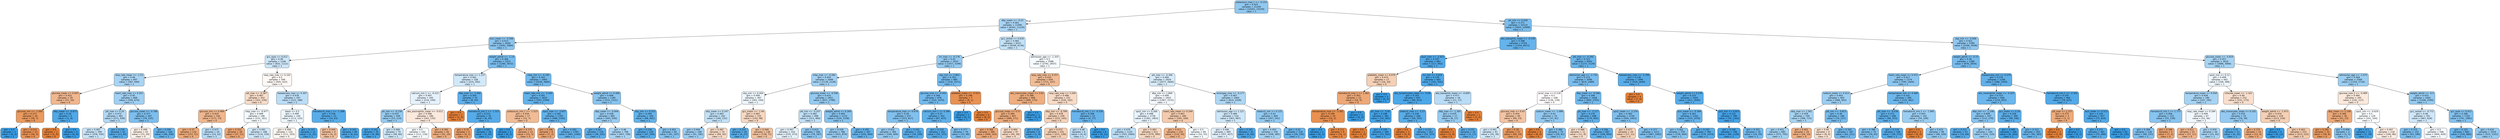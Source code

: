 digraph Tree {
node [shape=box, style="filled, rounded", color="black", fontname="helvetica"] ;
edge [fontname="helvetica"] ;
0 [label="potassium_max.1 <= -0.154\ngini = 0.425\nsamples = 21204\nvalue = [10261, 23229]\nclass = 1", fillcolor="#90c8f0"] ;
1 [label="dbp_mean <= -0.23\ngini = 0.461\nsamples = 11090\nvalue = [6341, 11220]\nclass = 1", fillcolor="#a9d4f4"] ;
0 -> 1 [labeldistance=2.5, labelangle=45, headlabel="True"] ;
2 [label="bun_mean <= -0.566\ngini = 0.413\nsamples = 4569\nvalue = [2092, 5084]\nclass = 1", fillcolor="#8ac5f0"] ;
1 -> 2 ;
3 [label="gcs_eyes <= 0.412\ngini = 0.49\nsamples = 1246\nvalue = [832, 1112]\nclass = 1", fillcolor="#cde6f8"] ;
2 -> 3 ;
4 [label="resp_rate_mean <= -1.53\ngini = 0.46\nsamples = 697\nvalue = [387, 690]\nclass = 1", fillcolor="#a8d4f4"] ;
3 -> 4 ;
5 [label="glucose_mean <= 0.043\ngini = 0.422\nsamples = 29\nvalue = [37, 16]\nclass = 0", fillcolor="#f0b78f"] ;
4 -> 5 ;
6 [label="glucose_min <= -1.092\ngini = 0.273\nsamples = 24\nvalue = [36, 7]\nclass = 0", fillcolor="#ea9a5f"] ;
5 -> 6 ;
7 [label="gini = 0.0\nsamples = 1\nvalue = [0, 2]\nclass = 1", fillcolor="#399de5"] ;
6 -> 7 ;
8 [label="gini = 0.214\nsamples = 23\nvalue = [36, 5]\nclass = 0", fillcolor="#e99254"] ;
6 -> 8 ;
9 [label="dbp_mean <= -0.873\ngini = 0.18\nsamples = 5\nvalue = [1, 9]\nclass = 1", fillcolor="#4fa8e8"] ;
5 -> 9 ;
10 [label="gini = 0.0\nsamples = 1\nvalue = [1, 0]\nclass = 0", fillcolor="#e58139"] ;
9 -> 10 ;
11 [label="gini = 0.0\nsamples = 4\nvalue = [0, 9]\nclass = 1", fillcolor="#399de5"] ;
9 -> 11 ;
12 [label="heart_rate_max <= 0.201\ngini = 0.45\nsamples = 668\nvalue = [350, 674]\nclass = 1", fillcolor="#a0d0f3"] ;
4 -> 12 ;
13 [label="ptt_max <= 0.16\ngini = 0.472\nsamples = 461\nvalue = [271, 439]\nclass = 1", fillcolor="#b3d9f5"] ;
12 -> 13 ;
14 [label="gini = 0.487\nsamples = 399\nvalue = [258, 356]\nclass = 1", fillcolor="#c8e4f8"] ;
13 -> 14 ;
15 [label="gini = 0.234\nsamples = 62\nvalue = [13, 83]\nclass = 1", fillcolor="#58ace9"] ;
13 -> 15 ;
16 [label="glucose_mean <= -0.788\ngini = 0.377\nsamples = 207\nvalue = [79, 235]\nclass = 1", fillcolor="#7cbeee"] ;
12 -> 16 ;
17 [label="gini = 0.498\nsamples = 43\nvalue = [33, 29]\nclass = 0", fillcolor="#fcf0e7"] ;
16 -> 17 ;
18 [label="gini = 0.298\nsamples = 164\nvalue = [46, 206]\nclass = 1", fillcolor="#65b3eb"] ;
16 -> 18 ;
19 [label="resp_rate_max <= 0.102\ngini = 0.5\nsamples = 549\nvalue = [445, 422]\nclass = 0", fillcolor="#fef8f5"] ;
3 -> 19 ;
20 [label="ptt_max <= -0.387\ngini = 0.487\nsamples = 352\nvalue = [322, 234]\nclass = 0", fillcolor="#f8ddc9"] ;
19 -> 20 ;
21 [label="glucose_min <= 0.489\ngini = 0.419\nsamples = 156\nvalue = [171, 73]\nclass = 0", fillcolor="#f0b78e"] ;
20 -> 21 ;
22 [label="gini = 0.37\nsamples = 132\nvalue = [157, 51]\nclass = 0", fillcolor="#edaa79"] ;
21 -> 22 ;
23 [label="gini = 0.475\nsamples = 24\nvalue = [14, 22]\nclass = 1", fillcolor="#b7dbf6"] ;
21 -> 23 ;
24 [label="mbp_max <= -0.977\ngini = 0.499\nsamples = 196\nvalue = [151, 161]\nclass = 1", fillcolor="#f3f9fd"] ;
20 -> 24 ;
25 [label="gini = 0.353\nsamples = 28\nvalue = [37, 11]\nclass = 0", fillcolor="#eda674"] ;
24 -> 25 ;
26 [label="gini = 0.491\nsamples = 168\nvalue = [114, 150]\nclass = 1", fillcolor="#cfe7f9"] ;
24 -> 26 ;
27 [label="baseexcess_max <= 0.307\ngini = 0.478\nsamples = 197\nvalue = [123, 188]\nclass = 1", fillcolor="#bbddf6"] ;
19 -> 27 ;
28 [label="black <= 0.5\ngini = 0.499\nsamples = 144\nvalue = [113, 125]\nclass = 1", fillcolor="#ecf6fd"] ;
27 -> 28 ;
29 [label="gini = 0.499\nsamples = 132\nvalue = [111, 103]\nclass = 0", fillcolor="#fdf6f1"] ;
28 -> 29 ;
30 [label="gini = 0.153\nsamples = 12\nvalue = [2, 22]\nclass = 1", fillcolor="#4ba6e7"] ;
28 -> 30 ;
31 [label="hematocrit_max.1 <= -1.288\ngini = 0.236\nsamples = 53\nvalue = [10, 63]\nclass = 1", fillcolor="#58ade9"] ;
27 -> 31 ;
32 [label="gini = 0.444\nsamples = 4\nvalue = [4, 2]\nclass = 0", fillcolor="#f2c09c"] ;
31 -> 32 ;
33 [label="gini = 0.163\nsamples = 49\nvalue = [6, 61]\nclass = 1", fillcolor="#4ca7e8"] ;
31 -> 33 ;
34 [label="weight_admit <= -1.14\ngini = 0.366\nsamples = 3323\nvalue = [1260, 3972]\nclass = 1", fillcolor="#78bced"] ;
2 -> 34 ;
35 [label="temperature_max <= 1.137\ngini = 0.491\nsamples = 328\nvalue = [224, 292]\nclass = 1", fillcolor="#d1e8f9"] ;
34 -> 35 ;
36 [label="calcium_min.1 <= -0.221\ngini = 0.497\nsamples = 295\nvalue = [216, 249]\nclass = 1", fillcolor="#e5f2fc"] ;
35 -> 36 ;
37 [label="ph_min <= -0.158\ngini = 0.433\nsamples = 109\nvalue = [53, 114]\nclass = 1", fillcolor="#95cbf1"] ;
36 -> 37 ;
38 [label="gini = 0.142\nsamples = 35\nvalue = [4, 48]\nclass = 1", fillcolor="#49a5e7"] ;
37 -> 38 ;
39 [label="gini = 0.489\nsamples = 74\nvalue = [49, 66]\nclass = 1", fillcolor="#cce6f8"] ;
37 -> 39 ;
40 [label="abs_eosinophils_mean <= -0.011\ngini = 0.496\nsamples = 186\nvalue = [163, 135]\nclass = 0", fillcolor="#fbe9dd"] ;
36 -> 40 ;
41 [label="gini = 0.5\nsamples = 142\nvalue = [111, 116]\nclass = 1", fillcolor="#f6fbfe"] ;
40 -> 41 ;
42 [label="gini = 0.392\nsamples = 44\nvalue = [52, 19]\nclass = 0", fillcolor="#eeaf81"] ;
40 -> 42 ;
43 [label="dbp_max <= -1.492\ngini = 0.265\nsamples = 33\nvalue = [8, 43]\nclass = 1", fillcolor="#5eafea"] ;
35 -> 43 ;
44 [label="gini = 0.0\nsamples = 1\nvalue = [2, 0]\nclass = 0", fillcolor="#e58139"] ;
43 -> 44 ;
45 [label="hematocrit_min.1 <= -1.315\ngini = 0.215\nsamples = 32\nvalue = [6, 43]\nclass = 1", fillcolor="#55abe9"] ;
43 -> 45 ;
46 [label="gini = 0.32\nsamples = 4\nvalue = [4, 1]\nclass = 0", fillcolor="#eca06a"] ;
45 -> 46 ;
47 [label="gini = 0.087\nsamples = 28\nvalue = [2, 42]\nclass = 1", fillcolor="#42a2e6"] ;
45 -> 47 ;
48 [label="mbp_min <= -0.185\ngini = 0.343\nsamples = 2995\nvalue = [1036, 3680]\nclass = 1", fillcolor="#71b9ec"] ;
34 -> 48 ;
49 [label="heart_rate_min <= -2.426\ngini = 0.291\nsamples = 1810\nvalue = [503, 2349]\nclass = 1", fillcolor="#63b2eb"] ;
48 -> 49 ;
50 [label="potassium_min.1 <= -1.523\ngini = 0.434\nsamples = 17\nvalue = [15, 7]\nclass = 0", fillcolor="#f1bc95"] ;
49 -> 50 ;
51 [label="gini = 0.0\nsamples = 2\nvalue = [0, 2]\nclass = 1", fillcolor="#399de5"] ;
50 -> 51 ;
52 [label="gini = 0.375\nsamples = 15\nvalue = [15, 5]\nclass = 0", fillcolor="#eeab7b"] ;
50 -> 52 ;
53 [label="spo2_max <= -3.657\ngini = 0.285\nsamples = 1793\nvalue = [488, 2342]\nclass = 1", fillcolor="#62b1ea"] ;
49 -> 53 ;
54 [label="gini = 0.346\nsamples = 8\nvalue = [7, 2]\nclass = 0", fillcolor="#eca572"] ;
53 -> 54 ;
55 [label="gini = 0.283\nsamples = 1785\nvalue = [481, 2340]\nclass = 1", fillcolor="#62b1ea"] ;
53 -> 55 ;
56 [label="weight_admit <= 0.408\ngini = 0.408\nsamples = 1185\nvalue = [533, 1331]\nclass = 1", fillcolor="#88c4ef"] ;
48 -> 56 ;
57 [label="dbp_mean <= -0.944\ngini = 0.438\nsamples = 865\nvalue = [445, 930]\nclass = 1", fillcolor="#98ccf1"] ;
56 -> 57 ;
58 [label="gini = 0.267\nsamples = 159\nvalue = [38, 202]\nclass = 1", fillcolor="#5eafea"] ;
57 -> 58 ;
59 [label="gini = 0.46\nsamples = 706\nvalue = [407, 728]\nclass = 1", fillcolor="#a8d4f4"] ;
57 -> 59 ;
60 [label="sbp_min <= 0.553\ngini = 0.295\nsamples = 320\nvalue = [88, 401]\nclass = 1", fillcolor="#64b3eb"] ;
56 -> 60 ;
61 [label="gini = 0.238\nsamples = 228\nvalue = [47, 294]\nclass = 1", fillcolor="#59ade9"] ;
60 -> 61 ;
62 [label="gini = 0.401\nsamples = 92\nvalue = [41, 107]\nclass = 1", fillcolor="#85c3ef"] ;
60 -> 62 ;
63 [label="gcs_verbal <= 0.618\ngini = 0.483\nsamples = 6521\nvalue = [4249, 6136]\nclass = 1", fillcolor="#c2e1f7"] ;
1 -> 63 ;
64 [label="inr_max <= -0.178\ngini = 0.43\nsamples = 2933\nvalue = [1457, 3199]\nclass = 1", fillcolor="#93caf1"] ;
63 -> 64 ;
65 [label="mbp_max <= -0.282\ngini = 0.454\nsamples = 2048\nvalue = [1139, 2128]\nclass = 1", fillcolor="#a3d1f3"] ;
64 -> 65 ;
66 [label="sbp_min <= 0.264\ngini = 0.499\nsamples = 397\nvalue = [302, 330]\nclass = 1", fillcolor="#eef7fd"] ;
65 -> 66 ;
67 [label="dbp_mean <= 0.247\ngini = 0.483\nsamples = 242\nvalue = [160, 232]\nclass = 1", fillcolor="#c2e1f7"] ;
66 -> 67 ;
68 [label="gini = 0.444\nsamples = 168\nvalue = [91, 182]\nclass = 1", fillcolor="#9ccef2"] ;
67 -> 68 ;
69 [label="gini = 0.487\nsamples = 74\nvalue = [69, 50]\nclass = 0", fillcolor="#f8dcc8"] ;
67 -> 69 ;
70 [label="gcs_motor <= -1.44\ngini = 0.483\nsamples = 155\nvalue = [142, 98]\nclass = 0", fillcolor="#f7d8c2"] ;
66 -> 70 ;
71 [label="gini = 0.225\nsamples = 19\nvalue = [4, 27]\nclass = 1", fillcolor="#56ace9"] ;
70 -> 71 ;
72 [label="gini = 0.449\nsamples = 136\nvalue = [138, 71]\nclass = 0", fillcolor="#f2c29f"] ;
70 -> 72 ;
73 [label="glucose_mean <= -0.596\ngini = 0.433\nsamples = 1651\nvalue = [837, 1798]\nclass = 1", fillcolor="#95cbf1"] ;
65 -> 73 ;
74 [label="ptt_min <= -0.207\ngini = 0.482\nsamples = 498\nvalue = [313, 460]\nclass = 1", fillcolor="#c0e0f7"] ;
73 -> 74 ;
75 [label="gini = 0.497\nsamples = 332\nvalue = [235, 273]\nclass = 1", fillcolor="#e3f1fb"] ;
74 -> 75 ;
76 [label="gini = 0.415\nsamples = 166\nvalue = [78, 187]\nclass = 1", fillcolor="#8cc6f0"] ;
74 -> 76 ;
77 [label="weight_admit <= 0.269\ngini = 0.404\nsamples = 1153\nvalue = [524, 1338]\nclass = 1", fillcolor="#87c3ef"] ;
73 -> 77 ;
78 [label="gini = 0.439\nsamples = 786\nvalue = [422, 874]\nclass = 1", fillcolor="#99ccf2"] ;
77 -> 78 ;
79 [label="gini = 0.295\nsamples = 367\nvalue = [102, 464]\nclass = 1", fillcolor="#65b3eb"] ;
77 -> 79 ;
80 [label="sbp_min <= 2.863\ngini = 0.353\nsamples = 885\nvalue = [318, 1071]\nclass = 1", fillcolor="#74baed"] ;
64 -> 80 ;
81 [label="glucose_max <= -0.002\ngini = 0.348\nsamples = 878\nvalue = [310, 1070]\nclass = 1", fillcolor="#72b9ed"] ;
80 -> 81 ;
82 [label="temperature_max <= 0.678\ngini = 0.39\nsamples = 537\nvalue = [223, 617]\nclass = 1", fillcolor="#81c0ee"] ;
81 -> 82 ;
83 [label="gini = 0.432\nsamples = 394\nvalue = [189, 409]\nclass = 1", fillcolor="#94caf1"] ;
82 -> 83 ;
84 [label="gini = 0.242\nsamples = 143\nvalue = [34, 208]\nclass = 1", fillcolor="#59ade9"] ;
82 -> 84 ;
85 [label="calcium_min.1 <= 0.386\ngini = 0.27\nsamples = 341\nvalue = [87, 453]\nclass = 1", fillcolor="#5fb0ea"] ;
81 -> 85 ;
86 [label="gini = 0.229\nsamples = 262\nvalue = [54, 355]\nclass = 1", fillcolor="#57ace9"] ;
85 -> 86 ;
87 [label="gini = 0.377\nsamples = 79\nvalue = [33, 98]\nclass = 1", fillcolor="#7cbeee"] ;
85 -> 87 ;
88 [label="platelets_mean <= -0.913\ngini = 0.198\nsamples = 7\nvalue = [8, 1]\nclass = 0", fillcolor="#e89152"] ;
80 -> 88 ;
89 [label="gini = 0.0\nsamples = 1\nvalue = [0, 1]\nclass = 1", fillcolor="#399de5"] ;
88 -> 89 ;
90 [label="gini = 0.0\nsamples = 6\nvalue = [8, 0]\nclass = 0", fillcolor="#e58139"] ;
88 -> 90 ;
91 [label="admission_age <= -1.325\ngini = 0.5\nsamples = 3588\nvalue = [2792, 2937]\nclass = 1", fillcolor="#f5fafe"] ;
63 -> 91 ;
92 [label="resp_rate_max <= 0.257\ngini = 0.435\nsamples = 659\nvalue = [715, 337]\nclass = 0", fillcolor="#f1bc96"] ;
91 -> 92 ;
93 [label="abs_monocytes_mean <= 3.62\ngini = 0.388\nsamples = 408\nvalue = [489, 175]\nclass = 0", fillcolor="#eeae80"] ;
92 -> 93 ;
94 [label="glucose_mean <= 0.51\ngini = 0.384\nsamples = 407\nvalue = [489, 171]\nclass = 0", fillcolor="#eead7e"] ;
93 -> 94 ;
95 [label="gini = 0.366\nsamples = 360\nvalue = [449, 143]\nclass = 0", fillcolor="#eda978"] ;
94 -> 95 ;
96 [label="gini = 0.484\nsamples = 47\nvalue = [40, 28]\nclass = 0", fillcolor="#f7d9c4"] ;
94 -> 96 ;
97 [label="gini = 0.0\nsamples = 1\nvalue = [0, 4]\nclass = 1", fillcolor="#399de5"] ;
93 -> 97 ;
98 [label="resp_rate_max <= 3.209\ngini = 0.486\nsamples = 251\nvalue = [226, 162]\nclass = 0", fillcolor="#f8dbc7"] ;
92 -> 98 ;
99 [label="dbp_min <= -0.799\ngini = 0.478\nsamples = 239\nvalue = [222, 145]\nclass = 0", fillcolor="#f6d3ba"] ;
98 -> 99 ;
100 [label="gini = 0.18\nsamples = 8\nvalue = [1, 9]\nclass = 1", fillcolor="#4fa8e8"] ;
99 -> 100 ;
101 [label="gini = 0.472\nsamples = 231\nvalue = [221, 136]\nclass = 0", fillcolor="#f5cfb3"] ;
99 -> 101 ;
102 [label="hematocrit_min.1 <= -0.328\ngini = 0.308\nsamples = 12\nvalue = [4, 17]\nclass = 1", fillcolor="#68b4eb"] ;
98 -> 102 ;
103 [label="gini = 0.48\nsamples = 6\nvalue = [4, 6]\nclass = 1", fillcolor="#bddef6"] ;
102 -> 103 ;
104 [label="gini = 0.0\nsamples = 6\nvalue = [0, 11]\nclass = 1", fillcolor="#399de5"] ;
102 -> 104 ;
105 [label="ptt_max <= -0.306\ngini = 0.494\nsamples = 2929\nvalue = [2077, 2600]\nclass = 1", fillcolor="#d7ebfa"] ;
91 -> 105 ;
106 [label="dbp_min <= 1.869\ngini = 0.499\nsamples = 1925\nvalue = [1467, 1572]\nclass = 1", fillcolor="#f2f8fd"] ;
105 -> 106 ;
107 [label="spo2_min <= 0.268\ngini = 0.498\nsamples = 1736\nvalue = [1282, 1463]\nclass = 1", fillcolor="#e7f3fc"] ;
106 -> 107 ;
108 [label="gini = 0.479\nsamples = 1125\nvalue = [703, 1064]\nclass = 1", fillcolor="#bcdef6"] ;
107 -> 108 ;
109 [label="gini = 0.483\nsamples = 611\nvalue = [579, 399]\nclass = 0", fillcolor="#f7d8c1"] ;
107 -> 109 ;
110 [label="heart_rate_mean <= 0.244\ngini = 0.467\nsamples = 189\nvalue = [185, 109]\nclass = 0", fillcolor="#f4cbae"] ;
106 -> 110 ;
111 [label="gini = 0.411\nsamples = 120\nvalue = [133, 54]\nclass = 0", fillcolor="#f0b489"] ;
110 -> 111 ;
112 [label="gini = 0.5\nsamples = 69\nvalue = [52, 55]\nclass = 1", fillcolor="#f4fafe"] ;
110 -> 112 ;
113 [label="aniongap_max <= -0.177\ngini = 0.467\nsamples = 1004\nvalue = [610, 1028]\nclass = 1", fillcolor="#aed7f4"] ;
105 -> 113 ;
114 [label="admission_age <= 1.121\ngini = 0.489\nsamples = 510\nvalue = [363, 487]\nclass = 1", fillcolor="#cde6f8"] ;
113 -> 114 ;
115 [label="gini = 0.496\nsamples = 469\nvalue = [357, 427]\nclass = 1", fillcolor="#dfeffb"] ;
114 -> 115 ;
116 [label="gini = 0.165\nsamples = 41\nvalue = [6, 60]\nclass = 1", fillcolor="#4da7e8"] ;
114 -> 116 ;
117 [label="totalco2_min <= 0.122\ngini = 0.43\nsamples = 494\nvalue = [247, 541]\nclass = 1", fillcolor="#93caf1"] ;
113 -> 117 ;
118 [label="gini = 0.455\nsamples = 376\nvalue = [208, 385]\nclass = 1", fillcolor="#a4d2f3"] ;
117 -> 118 ;
119 [label="gini = 0.32\nsamples = 118\nvalue = [39, 156]\nclass = 1", fillcolor="#6ab6ec"] ;
117 -> 119 ;
120 [label="ph_min <= 0.058\ngini = 0.371\nsamples = 10114\nvalue = [3920, 12009]\nclass = 1", fillcolor="#7abded"] ;
0 -> 120 [labeldistance=2.5, labelangle=-45, headlabel="False"] ;
121 [label="abs_basophils_mean <= -0.539\ngini = 0.298\nsamples = 4724\nvalue = [1354, 6071]\nclass = 1", fillcolor="#65b3eb"] ;
120 -> 121 ;
122 [label="spo2_max <= -2.923\ngini = 0.197\nsamples = 682\nvalue = [117, 942]\nclass = 1", fillcolor="#52a9e8"] ;
121 -> 122 ;
123 [label="platelets_mean <= 0.079\ngini = 0.473\nsamples = 17\nvalue = [16, 10]\nclass = 0", fillcolor="#f5d0b5"] ;
122 -> 123 ;
124 [label="hematocrit_max.1 <= 1.362\ngini = 0.363\nsamples = 12\nvalue = [16, 5]\nclass = 0", fillcolor="#eda877"] ;
123 -> 124 ;
125 [label="temperature_max <= -3.381\ngini = 0.198\nsamples = 10\nvalue = [16, 2]\nclass = 0", fillcolor="#e89152"] ;
124 -> 125 ;
126 [label="gini = 0.0\nsamples = 1\nvalue = [0, 1]\nclass = 1", fillcolor="#399de5"] ;
125 -> 126 ;
127 [label="gini = 0.111\nsamples = 9\nvalue = [16, 1]\nclass = 0", fillcolor="#e78945"] ;
125 -> 127 ;
128 [label="gini = 0.0\nsamples = 2\nvalue = [0, 3]\nclass = 1", fillcolor="#399de5"] ;
124 -> 128 ;
129 [label="gini = 0.0\nsamples = 5\nvalue = [0, 5]\nclass = 1", fillcolor="#399de5"] ;
123 -> 129 ;
130 [label="inr_min <= 3.624\ngini = 0.176\nsamples = 665\nvalue = [101, 932]\nclass = 1", fillcolor="#4ea8e8"] ;
122 -> 130 ;
131 [label="abs_lymphocytes_mean <= -0.08\ngini = 0.163\nsamples = 647\nvalue = [90, 915]\nclass = 1", fillcolor="#4ca7e8"] ;
130 -> 131 ;
132 [label="ph_max <= -5.92\ngini = 0.108\nsamples = 381\nvalue = [34, 562]\nclass = 1", fillcolor="#45a3e7"] ;
131 -> 132 ;
133 [label="gini = 0.0\nsamples = 1\nvalue = [1, 0]\nclass = 0", fillcolor="#e58139"] ;
132 -> 133 ;
134 [label="gini = 0.105\nsamples = 380\nvalue = [33, 562]\nclass = 1", fillcolor="#45a3e7"] ;
132 -> 134 ;
135 [label="totalco2_max <= -3.23\ngini = 0.236\nsamples = 266\nvalue = [56, 353]\nclass = 1", fillcolor="#58ade9"] ;
131 -> 135 ;
136 [label="gini = 0.0\nsamples = 3\nvalue = [4, 0]\nclass = 0", fillcolor="#e58139"] ;
135 -> 136 ;
137 [label="gini = 0.224\nsamples = 263\nvalue = [52, 353]\nclass = 1", fillcolor="#56abe9"] ;
135 -> 137 ;
138 [label="abs_basophils_mean <= -0.609\ngini = 0.477\nsamples = 18\nvalue = [11, 17]\nclass = 1", fillcolor="#b9dcf6"] ;
130 -> 138 ;
139 [label="dbp_max <= -1.365\ngini = 0.435\nsamples = 17\nvalue = [8, 17]\nclass = 1", fillcolor="#96cbf1"] ;
138 -> 139 ;
140 [label="gini = 0.0\nsamples = 3\nvalue = [5, 0]\nclass = 0", fillcolor="#e58139"] ;
139 -> 140 ;
141 [label="gini = 0.255\nsamples = 14\nvalue = [3, 17]\nclass = 1", fillcolor="#5caeea"] ;
139 -> 141 ;
142 [label="gini = 0.0\nsamples = 1\nvalue = [3, 0]\nclass = 0", fillcolor="#e58139"] ;
138 -> 142 ;
143 [label="ptt_max <= -0.292\ngini = 0.313\nsamples = 4042\nvalue = [1237, 5129]\nclass = 1", fillcolor="#69b5eb"] ;
121 -> 143 ;
144 [label="admission_age <= -1.732\ngini = 0.373\nsamples = 2096\nvalue = [819, 2489]\nclass = 1", fillcolor="#7abdee"] ;
143 -> 144 ;
145 [label="pco2_max <= 0.118\ngini = 0.5\nsamples = 168\nvalue = [136, 134]\nclass = 0", fillcolor="#fffdfc"] ;
144 -> 145 ;
146 [label="glucose_max <= 0.43\ngini = 0.454\nsamples = 94\nvalue = [99, 53]\nclass = 0", fillcolor="#f3c4a3"] ;
145 -> 146 ;
147 [label="gini = 0.491\nsamples = 43\nvalue = [30, 39]\nclass = 1", fillcolor="#d1e8f9"] ;
146 -> 147 ;
148 [label="gini = 0.28\nsamples = 51\nvalue = [69, 14]\nclass = 0", fillcolor="#ea9b61"] ;
146 -> 148 ;
149 [label="sodium_mean <= -1.088\ngini = 0.43\nsamples = 74\nvalue = [37, 81]\nclass = 1", fillcolor="#93caf1"] ;
145 -> 149 ;
150 [label="gini = 0.0\nsamples = 4\nvalue = [8, 0]\nclass = 0", fillcolor="#e58139"] ;
149 -> 150 ;
151 [label="gini = 0.388\nsamples = 70\nvalue = [29, 81]\nclass = 1", fillcolor="#80c0ee"] ;
149 -> 151 ;
152 [label="dbp_mean <= -0.566\ngini = 0.349\nsamples = 1928\nvalue = [683, 2355]\nclass = 1", fillcolor="#72b9ed"] ;
144 -> 152 ;
153 [label="ph_max <= -3.117\ngini = 0.276\nsamples = 698\nvalue = [179, 902]\nclass = 1", fillcolor="#60b0ea"] ;
152 -> 153 ;
154 [label="gini = 0.488\nsamples = 11\nvalue = [11, 8]\nclass = 0", fillcolor="#f8ddc9"] ;
153 -> 154 ;
155 [label="gini = 0.266\nsamples = 687\nvalue = [168, 894]\nclass = 1", fillcolor="#5eafea"] ;
153 -> 155 ;
156 [label="spo2_mean <= -2.234\ngini = 0.382\nsamples = 1230\nvalue = [504, 1453]\nclass = 1", fillcolor="#7ebfee"] ;
152 -> 156 ;
157 [label="gini = 0.477\nsamples = 19\nvalue = [17, 11]\nclass = 0", fillcolor="#f6d3b9"] ;
156 -> 157 ;
158 [label="gini = 0.377\nsamples = 1211\nvalue = [487, 1442]\nclass = 1", fillcolor="#7cbeee"] ;
156 -> 158 ;
159 [label="baseexcess_max <= -5.789\ngini = 0.236\nsamples = 1946\nvalue = [418, 2640]\nclass = 1", fillcolor="#58ade9"] ;
143 -> 159 ;
160 [label="gini = 0.0\nsamples = 4\nvalue = [7, 0]\nclass = 0", fillcolor="#e58139"] ;
159 -> 160 ;
161 [label="weight_admit <= 0.239\ngini = 0.233\nsamples = 1942\nvalue = [411, 2640]\nclass = 1", fillcolor="#58ace9"] ;
159 -> 161 ;
162 [label="bun_mean <= -0.394\ngini = 0.301\nsamples = 1162\nvalue = [335, 1478]\nclass = 1", fillcolor="#66b3eb"] ;
161 -> 162 ;
163 [label="gini = 0.402\nsamples = 378\nvalue = [156, 404]\nclass = 1", fillcolor="#85c3ef"] ;
162 -> 163 ;
164 [label="gini = 0.245\nsamples = 784\nvalue = [179, 1074]\nclass = 1", fillcolor="#5aade9"] ;
162 -> 164 ;
165 [label="po2_min <= 0.953\ngini = 0.115\nsamples = 780\nvalue = [76, 1162]\nclass = 1", fillcolor="#46a3e7"] ;
161 -> 165 ;
166 [label="gini = 0.104\nsamples = 748\nvalue = [66, 1128]\nclass = 1", fillcolor="#45a3e7"] ;
165 -> 166 ;
167 [label="gini = 0.351\nsamples = 32\nvalue = [10, 34]\nclass = 1", fillcolor="#73baed"] ;
165 -> 167 ;
168 [label="sbp_min <= -0.068\ngini = 0.421\nsamples = 5390\nvalue = [2566, 5938]\nclass = 1", fillcolor="#8fc7f0"] ;
120 -> 168 ;
169 [label="weight_admit <= -0.15\ngini = 0.36\nsamples = 2380\nvalue = [878, 2854]\nclass = 1", fillcolor="#76bbed"] ;
168 -> 169 ;
170 [label="heart_rate_mean <= 0.472\ngini = 0.417\nsamples = 1274\nvalue = [590, 1404]\nclass = 1", fillcolor="#8cc6f0"] ;
169 -> 170 ;
171 [label="sodium_mean <= 0.413\ngini = 0.443\nsamples = 905\nvalue = [468, 942]\nclass = 1", fillcolor="#9bcef2"] ;
170 -> 171 ;
172 [label="dbp_max <= 1.581\ngini = 0.459\nsamples = 709\nvalue = [398, 715]\nclass = 1", fillcolor="#a7d4f3"] ;
171 -> 172 ;
173 [label="gini = 0.452\nsamples = 685\nvalue = [372, 705]\nclass = 1", fillcolor="#a1d1f3"] ;
172 -> 173 ;
174 [label="gini = 0.401\nsamples = 24\nvalue = [26, 10]\nclass = 0", fillcolor="#efb185"] ;
172 -> 174 ;
175 [label="ptt_min <= -0.813\ngini = 0.36\nsamples = 196\nvalue = [70, 227]\nclass = 1", fillcolor="#76bbed"] ;
171 -> 175 ;
176 [label="gini = 0.49\nsamples = 9\nvalue = [8, 6]\nclass = 0", fillcolor="#f8e0ce"] ;
175 -> 176 ;
177 [label="gini = 0.342\nsamples = 187\nvalue = [62, 221]\nclass = 1", fillcolor="#71b8ec"] ;
175 -> 177 ;
178 [label="temperature_min <= 0.486\ngini = 0.331\nsamples = 369\nvalue = [122, 462]\nclass = 1", fillcolor="#6db7ec"] ;
170 -> 178 ;
179 [label="ptt_max <= -0.436\ngini = 0.271\nsamples = 268\nvalue = [68, 353]\nclass = 1", fillcolor="#5fb0ea"] ;
178 -> 179 ;
180 [label="gini = 0.388\nsamples = 72\nvalue = [29, 81]\nclass = 1", fillcolor="#80c0ee"] ;
179 -> 180 ;
181 [label="gini = 0.219\nsamples = 196\nvalue = [39, 272]\nclass = 1", fillcolor="#55abe9"] ;
179 -> 181 ;
182 [label="hematocrit_min.1 <= -1.995\ngini = 0.443\nsamples = 101\nvalue = [54, 109]\nclass = 1", fillcolor="#9bcef2"] ;
178 -> 182 ;
183 [label="gini = 0.0\nsamples = 2\nvalue = [6, 0]\nclass = 0", fillcolor="#e58139"] ;
182 -> 183 ;
184 [label="gini = 0.425\nsamples = 99\nvalue = [48, 109]\nclass = 1", fillcolor="#90c8f0"] ;
182 -> 184 ;
185 [label="baseexcess_min <= 0.276\ngini = 0.276\nsamples = 1106\nvalue = [288, 1450]\nclass = 1", fillcolor="#60b0ea"] ;
169 -> 185 ;
186 [label="abs_neutrophils_mean <= -0.203\ngini = 0.323\nsamples = 646\nvalue = [210, 825]\nclass = 1", fillcolor="#6bb6ec"] ;
185 -> 186 ;
187 [label="dbp_min <= -1.146\ngini = 0.409\nsamples = 247\nvalue = [112, 279]\nclass = 1", fillcolor="#88c4ef"] ;
186 -> 187 ;
188 [label="gini = 0.221\nsamples = 53\nvalue = [10, 69]\nclass = 1", fillcolor="#56abe9"] ;
187 -> 188 ;
189 [label="gini = 0.44\nsamples = 194\nvalue = [102, 210]\nclass = 1", fillcolor="#99cdf2"] ;
187 -> 189 ;
190 [label="gcs_motor <= 0.26\ngini = 0.258\nsamples = 399\nvalue = [98, 546]\nclass = 1", fillcolor="#5dafea"] ;
186 -> 190 ;
191 [label="gini = 0.068\nsamples = 106\nvalue = [6, 163]\nclass = 1", fillcolor="#40a1e6"] ;
190 -> 191 ;
192 [label="gini = 0.312\nsamples = 293\nvalue = [92, 383]\nclass = 1", fillcolor="#69b5eb"] ;
190 -> 192 ;
193 [label="hematocrit_min.1 <= -2.302\ngini = 0.197\nsamples = 460\nvalue = [78, 625]\nclass = 1", fillcolor="#52a9e8"] ;
185 -> 193 ;
194 [label="ptt_max <= 2.157\ngini = 0.375\nsamples = 3\nvalue = [3, 1]\nclass = 0", fillcolor="#eeab7b"] ;
193 -> 194 ;
195 [label="gini = 0.0\nsamples = 2\nvalue = [3, 0]\nclass = 0", fillcolor="#e58139"] ;
194 -> 195 ;
196 [label="gini = 0.0\nsamples = 1\nvalue = [0, 1]\nclass = 1", fillcolor="#399de5"] ;
194 -> 196 ;
197 [label="bun_mean <= 0.512\ngini = 0.192\nsamples = 457\nvalue = [75, 624]\nclass = 1", fillcolor="#51a9e8"] ;
193 -> 197 ;
198 [label="gini = 0.231\nsamples = 365\nvalue = [75, 489]\nclass = 1", fillcolor="#57ace9"] ;
197 -> 198 ;
199 [label="gini = 0.0\nsamples = 92\nvalue = [0, 135]\nclass = 1", fillcolor="#399de5"] ;
197 -> 199 ;
200 [label="glucose_mean <= -0.824\ngini = 0.457\nsamples = 3010\nvalue = [1688, 3084]\nclass = 1", fillcolor="#a5d3f3"] ;
168 -> 200 ;
201 [label="spo2_min <= 0.12\ngini = 0.499\nsamples = 442\nvalue = [338, 368]\nclass = 1", fillcolor="#eff7fd"] ;
200 -> 201 ;
202 [label="temperature_mean <= 0.058\ngini = 0.458\nsamples = 190\nvalue = [107, 195]\nclass = 1", fillcolor="#a6d3f3"] ;
201 -> 202 ;
203 [label="hematocrit_min.1 <= 1.773\ngini = 0.406\nsamples = 123\nvalue = [55, 139]\nclass = 1", fillcolor="#87c4ef"] ;
202 -> 203 ;
204 [label="gini = 0.384\nsamples = 118\nvalue = [48, 137]\nclass = 1", fillcolor="#7ebfee"] ;
203 -> 204 ;
205 [label="gini = 0.346\nsamples = 5\nvalue = [7, 2]\nclass = 0", fillcolor="#eca572"] ;
203 -> 205 ;
206 [label="resp_rate_mean <= 0.184\ngini = 0.499\nsamples = 67\nvalue = [52, 56]\nclass = 1", fillcolor="#f1f8fd"] ;
202 -> 206 ;
207 [label="gini = 0.411\nsamples = 23\nvalue = [27, 11]\nclass = 0", fillcolor="#f0b48a"] ;
206 -> 207 ;
208 [label="gini = 0.459\nsamples = 44\nvalue = [25, 45]\nclass = 1", fillcolor="#a7d3f3"] ;
206 -> 208 ;
209 [label="chloride_mean <= -1.161\ngini = 0.49\nsamples = 252\nvalue = [231, 173]\nclass = 0", fillcolor="#f8dfcd"] ;
201 -> 209 ;
210 [label="abs_monocytes_mean <= 0.102\ngini = 0.432\nsamples = 33\nvalue = [18, 39]\nclass = 1", fillcolor="#94caf1"] ;
209 -> 210 ;
211 [label="gini = 0.25\nsamples = 23\nvalue = [6, 35]\nclass = 1", fillcolor="#5baee9"] ;
210 -> 211 ;
212 [label="gini = 0.375\nsamples = 10\nvalue = [12, 4]\nclass = 0", fillcolor="#eeab7b"] ;
210 -> 212 ;
213 [label="weight_admit <= -1.473\ngini = 0.474\nsamples = 219\nvalue = [213, 134]\nclass = 0", fillcolor="#f5d0b6"] ;
209 -> 213 ;
214 [label="gini = 0.0\nsamples = 4\nvalue = [0, 12]\nclass = 1", fillcolor="#399de5"] ;
213 -> 214 ;
215 [label="gini = 0.463\nsamples = 215\nvalue = [213, 122]\nclass = 0", fillcolor="#f4c9aa"] ;
213 -> 215 ;
216 [label="admission_age <= -1.675\ngini = 0.444\nsamples = 2568\nvalue = [1350, 2716]\nclass = 1", fillcolor="#9bcef2"] ;
200 -> 216 ;
217 [label="glucose_max.2 <= -0.489\ngini = 0.495\nsamples = 165\nvalue = [142, 117]\nclass = 0", fillcolor="#fae9dc"] ;
216 -> 217 ;
218 [label="dbp_mean <= 2.148\ngini = 0.366\nsamples = 36\nvalue = [41, 13]\nclass = 0", fillcolor="#eda978"] ;
217 -> 218 ;
219 [label="gini = 0.282\nsamples = 32\nvalue = [39, 8]\nclass = 0", fillcolor="#ea9b62"] ;
218 -> 219 ;
220 [label="gini = 0.408\nsamples = 4\nvalue = [2, 5]\nclass = 1", fillcolor="#88c4ef"] ;
218 -> 220 ;
221 [label="spo2_min <= -0.624\ngini = 0.5\nsamples = 129\nvalue = [101, 104]\nclass = 1", fillcolor="#f9fcfe"] ;
217 -> 221 ;
222 [label="gini = 0.1\nsamples = 11\nvalue = [1, 18]\nclass = 1", fillcolor="#44a2e6"] ;
221 -> 222 ;
223 [label="gini = 0.497\nsamples = 118\nvalue = [100, 86]\nclass = 0", fillcolor="#fbede3"] ;
221 -> 223 ;
224 [label="weight_admit <= -0.5\ngini = 0.433\nsamples = 2403\nvalue = [1208, 2599]\nclass = 1", fillcolor="#95cbf1"] ;
216 -> 224 ;
225 [label="gcs_verbal <= -0.772\ngini = 0.49\nsamples = 701\nvalue = [467, 618]\nclass = 1", fillcolor="#cfe7f9"] ;
224 -> 225 ;
226 [label="gini = 0.375\nsamples = 155\nvalue = [63, 189]\nclass = 1", fillcolor="#7bbeee"] ;
225 -> 226 ;
227 [label="gini = 0.5\nsamples = 546\nvalue = [404, 429]\nclass = 1", fillcolor="#f3f9fd"] ;
225 -> 227 ;
228 [label="gcs_eyes <= 0.412\ngini = 0.396\nsamples = 1702\nvalue = [741, 1981]\nclass = 1", fillcolor="#83c2ef"] ;
224 -> 228 ;
229 [label="gini = 0.325\nsamples = 683\nvalue = [226, 880]\nclass = 1", fillcolor="#6cb6ec"] ;
228 -> 229 ;
230 [label="gini = 0.434\nsamples = 1019\nvalue = [515, 1101]\nclass = 1", fillcolor="#96cbf1"] ;
228 -> 230 ;
}